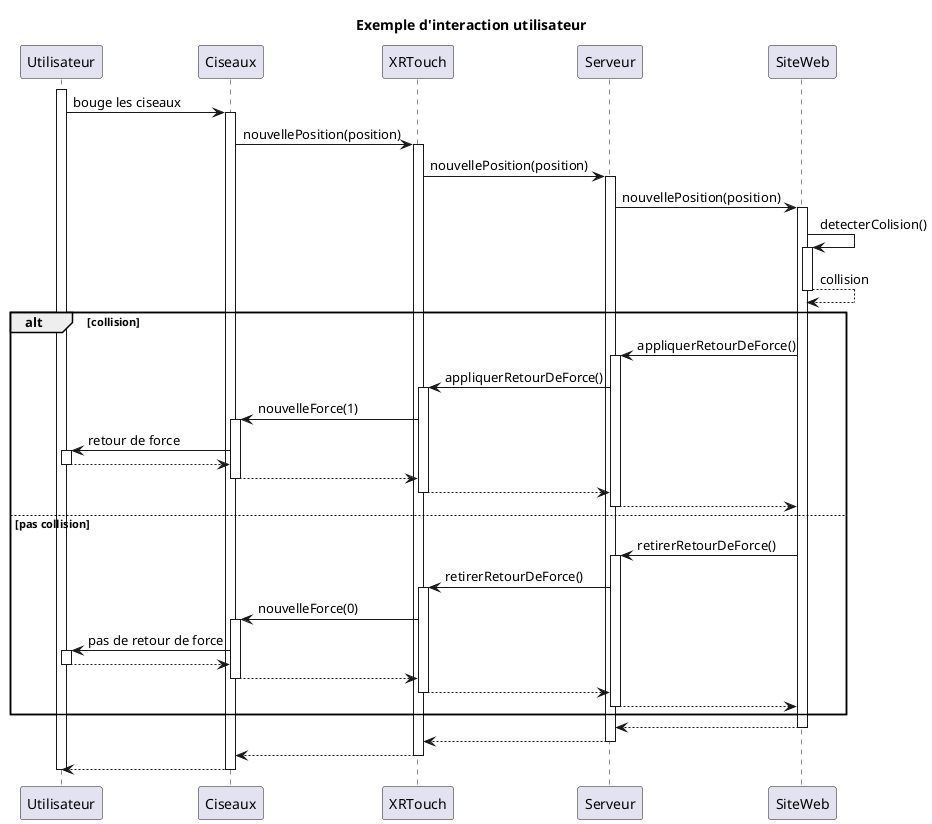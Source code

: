 @startuml
title Exemple d'interaction utilisateur


'- l'utilisateur bouge
'- l'arduino detecte le changement et l'envoie au prog c++ (XRTouch)
'- le prog c++ recois le changement et l'envoie au serveur
'- le serveur adapte le format de la donnée et l'envoie au site web
'- le site web bouge les ciseaux en fonction de la donnée
'- le site web regarde pour une collision
'- le site web envoie au serveur le retour de force
'- le serveur adapte la donnée et l'envoie au prog c++ (XRTouch)
'- le prog c++ l'envoie a l'arduino
'- l'arduino applique la force sur les ciseaux de l'utilisateur 

participant Utilisateur as user
participant Ciseaux as ciseaux
participant XRTouch as xr
participant Serveur as server
participant SiteWeb as site

activate user
    user -> ciseaux : bouge les ciseaux
    activate ciseaux
        ciseaux -> xr : nouvellePosition(position)
        activate xr
            xr -> server : nouvellePosition(position)
            activate server
                server -> site : nouvellePosition(position)
                activate site
                    site -> site : detecterColision()
                    activate site
                        site --> site : collision 
                    deactivate site
                    alt collision
                        site -> server : appliquerRetourDeForce()
                        activate server
                            server -> xr : appliquerRetourDeForce()
                            activate xr
                                xr -> ciseaux : nouvelleForce(1)
                                activate ciseaux
                                    ciseaux -> user : retour de force
                                    activate user
                                        user --> ciseaux
                                    deactivate user
                                    ciseaux --> xr
                                deactivate ciseaux
                                xr --> server
                            deactivate xr
                            server --> site
                        deactivate server
                    else pas collision
                        site -> server : retirerRetourDeForce()
                        activate server
                            server -> xr : retirerRetourDeForce()
                            activate xr
                                xr -> ciseaux : nouvelleForce(0)
                                activate ciseaux
                                    ciseaux -> user : pas de retour de force
                                    activate user
                                        user --> ciseaux
                                    deactivate user
                                    ciseaux --> xr
                                deactivate ciseaux
                                xr --> server
                            deactivate xr
                            server --> site
                        deactivate server
                    end
                    site --> server
                deactivate site
                server --> xr
            deactivate server
            xr --> ciseaux
        deactivate xr
        ciseaux --> user
    deactivate ciseaux
deactivate user

@enduml